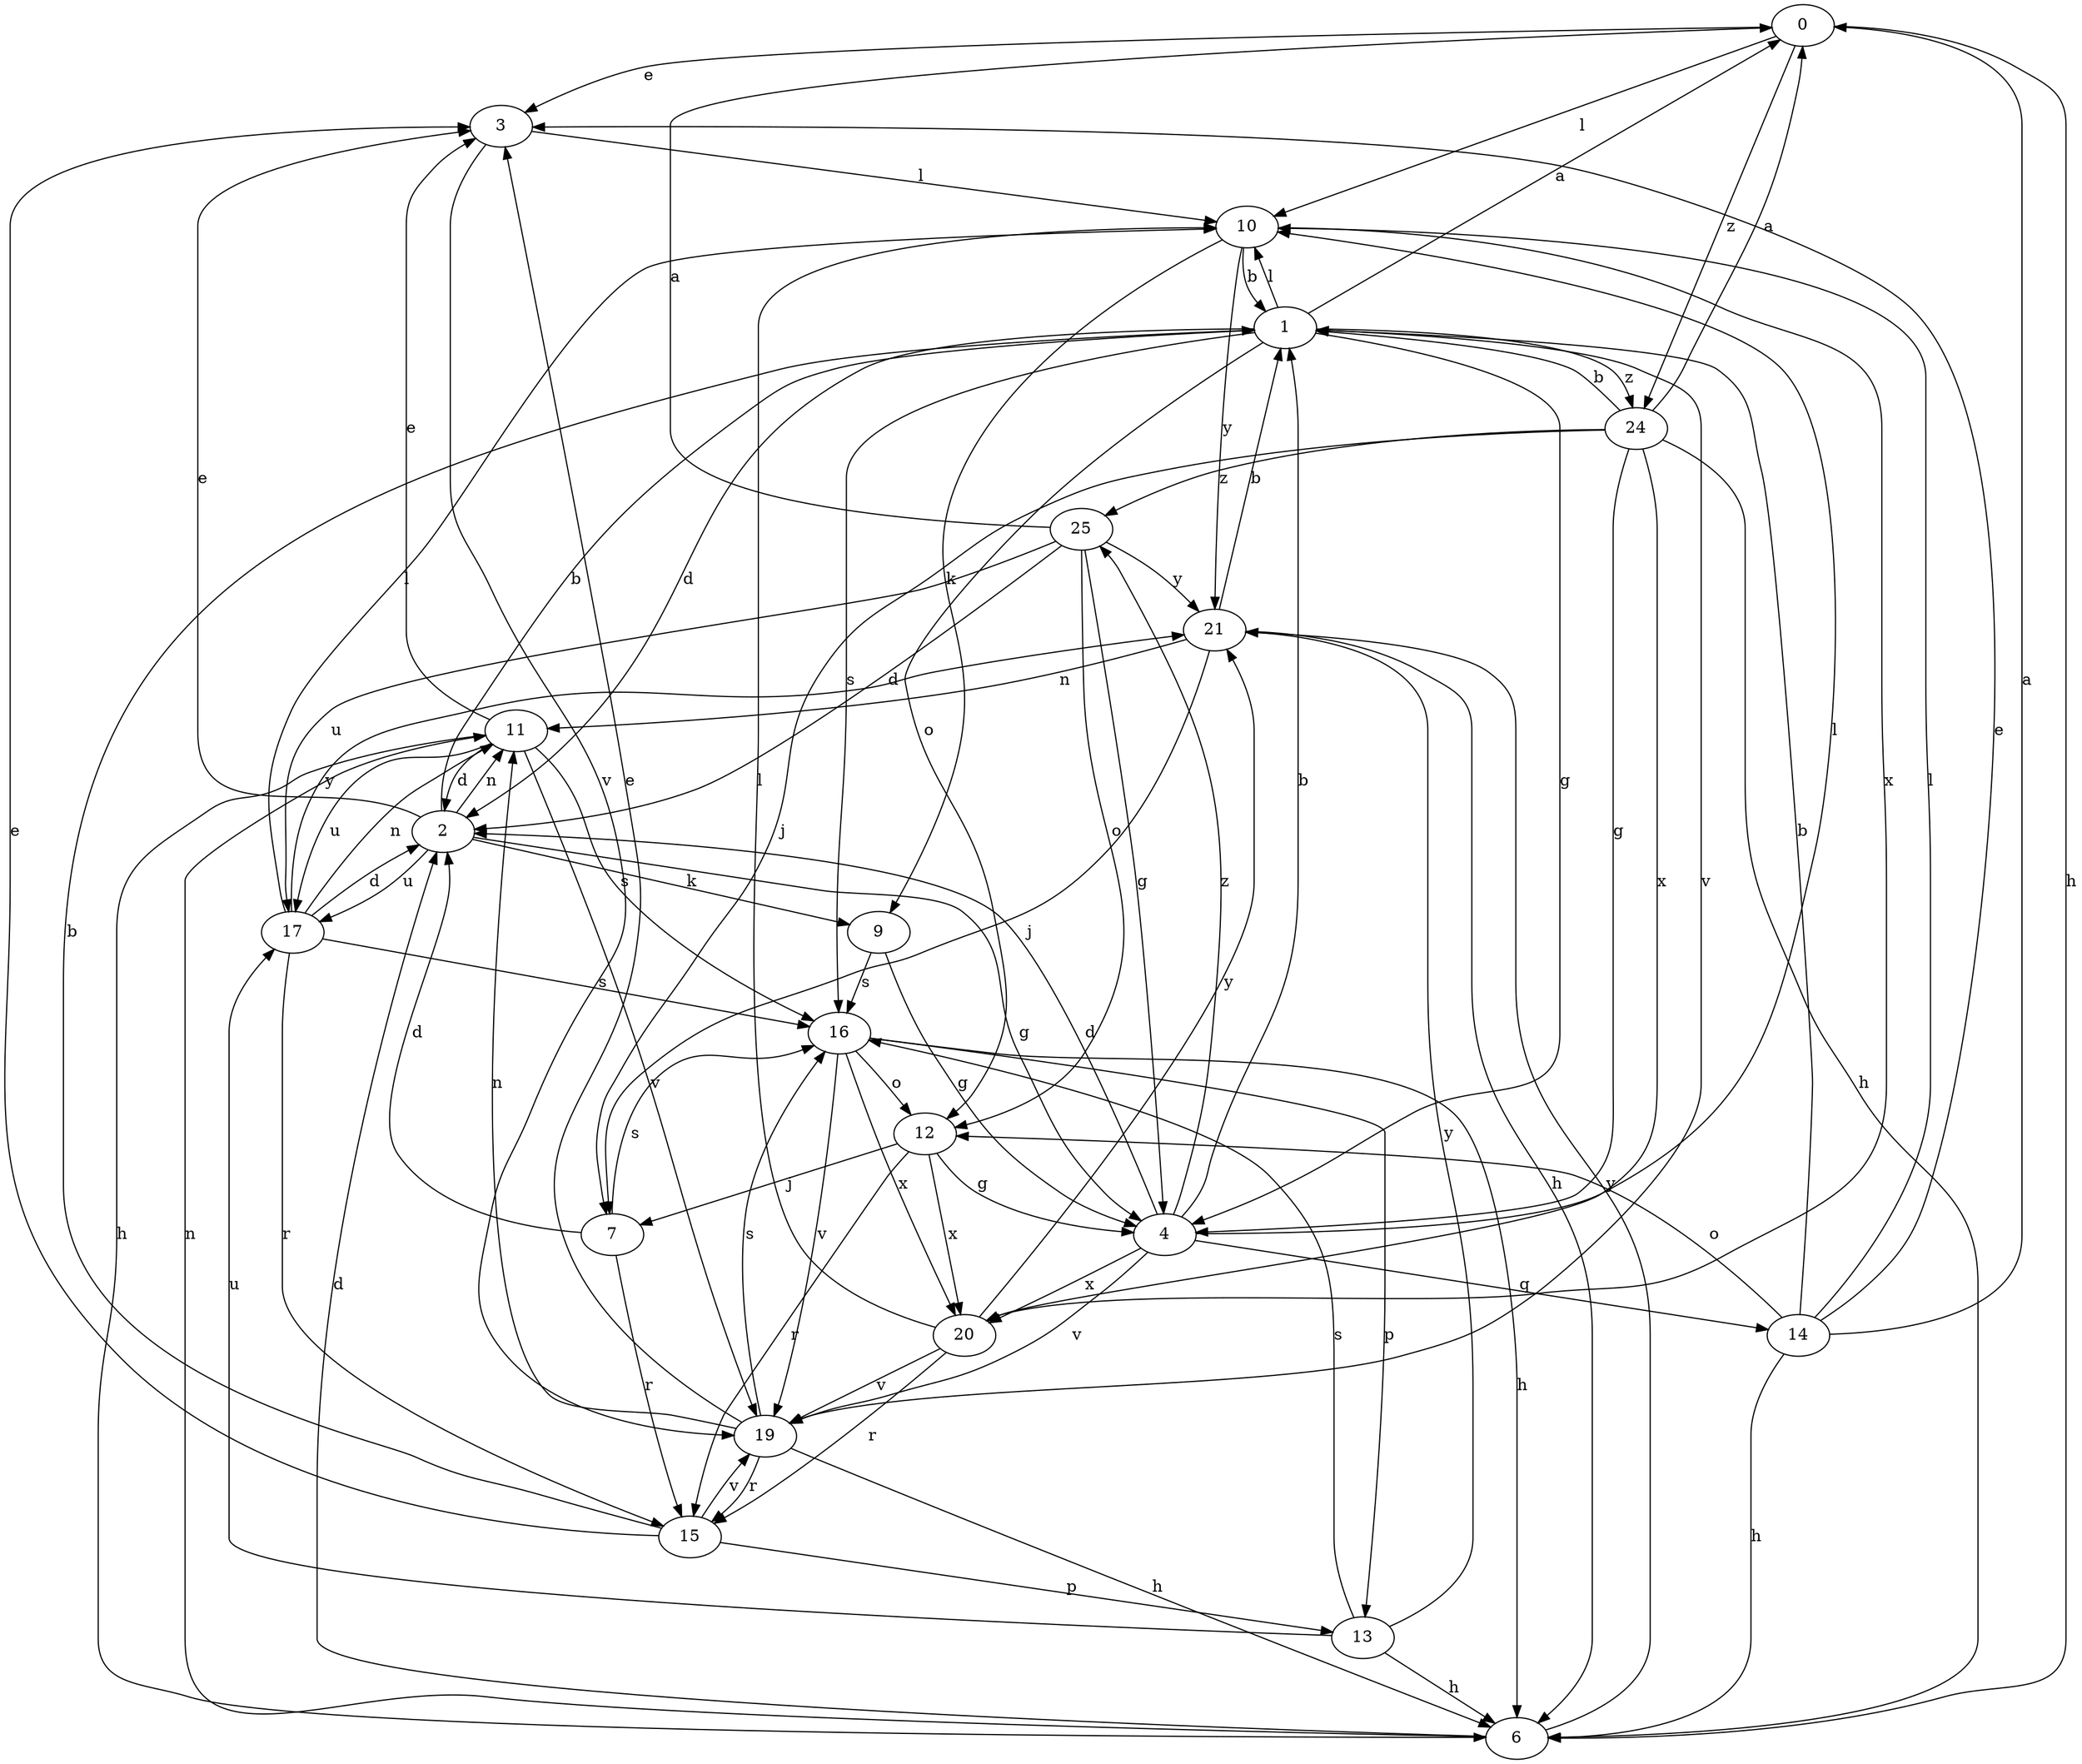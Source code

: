 strict digraph  {
0;
1;
2;
3;
4;
6;
7;
9;
10;
11;
12;
13;
14;
15;
16;
17;
19;
20;
21;
24;
25;
0 -> 3  [label=e];
0 -> 6  [label=h];
0 -> 10  [label=l];
0 -> 24  [label=z];
1 -> 0  [label=a];
1 -> 2  [label=d];
1 -> 4  [label=g];
1 -> 10  [label=l];
1 -> 12  [label=o];
1 -> 16  [label=s];
1 -> 19  [label=v];
1 -> 24  [label=z];
2 -> 1  [label=b];
2 -> 3  [label=e];
2 -> 4  [label=g];
2 -> 9  [label=k];
2 -> 11  [label=n];
2 -> 17  [label=u];
3 -> 10  [label=l];
3 -> 19  [label=v];
4 -> 1  [label=b];
4 -> 2  [label=d];
4 -> 10  [label=l];
4 -> 14  [label=q];
4 -> 19  [label=v];
4 -> 20  [label=x];
4 -> 25  [label=z];
6 -> 2  [label=d];
6 -> 11  [label=n];
6 -> 21  [label=y];
7 -> 2  [label=d];
7 -> 15  [label=r];
7 -> 16  [label=s];
9 -> 4  [label=g];
9 -> 16  [label=s];
10 -> 1  [label=b];
10 -> 9  [label=k];
10 -> 20  [label=x];
10 -> 21  [label=y];
11 -> 2  [label=d];
11 -> 3  [label=e];
11 -> 6  [label=h];
11 -> 16  [label=s];
11 -> 17  [label=u];
11 -> 19  [label=v];
12 -> 4  [label=g];
12 -> 7  [label=j];
12 -> 15  [label=r];
12 -> 20  [label=x];
13 -> 6  [label=h];
13 -> 16  [label=s];
13 -> 17  [label=u];
13 -> 21  [label=y];
14 -> 0  [label=a];
14 -> 1  [label=b];
14 -> 3  [label=e];
14 -> 6  [label=h];
14 -> 10  [label=l];
14 -> 12  [label=o];
15 -> 1  [label=b];
15 -> 3  [label=e];
15 -> 13  [label=p];
15 -> 19  [label=v];
16 -> 6  [label=h];
16 -> 12  [label=o];
16 -> 13  [label=p];
16 -> 19  [label=v];
16 -> 20  [label=x];
17 -> 2  [label=d];
17 -> 10  [label=l];
17 -> 11  [label=n];
17 -> 15  [label=r];
17 -> 16  [label=s];
17 -> 21  [label=y];
19 -> 3  [label=e];
19 -> 6  [label=h];
19 -> 11  [label=n];
19 -> 15  [label=r];
19 -> 16  [label=s];
20 -> 10  [label=l];
20 -> 15  [label=r];
20 -> 19  [label=v];
20 -> 21  [label=y];
21 -> 1  [label=b];
21 -> 6  [label=h];
21 -> 7  [label=j];
21 -> 11  [label=n];
24 -> 0  [label=a];
24 -> 1  [label=b];
24 -> 4  [label=g];
24 -> 6  [label=h];
24 -> 7  [label=j];
24 -> 20  [label=x];
24 -> 25  [label=z];
25 -> 0  [label=a];
25 -> 2  [label=d];
25 -> 4  [label=g];
25 -> 12  [label=o];
25 -> 17  [label=u];
25 -> 21  [label=y];
}
